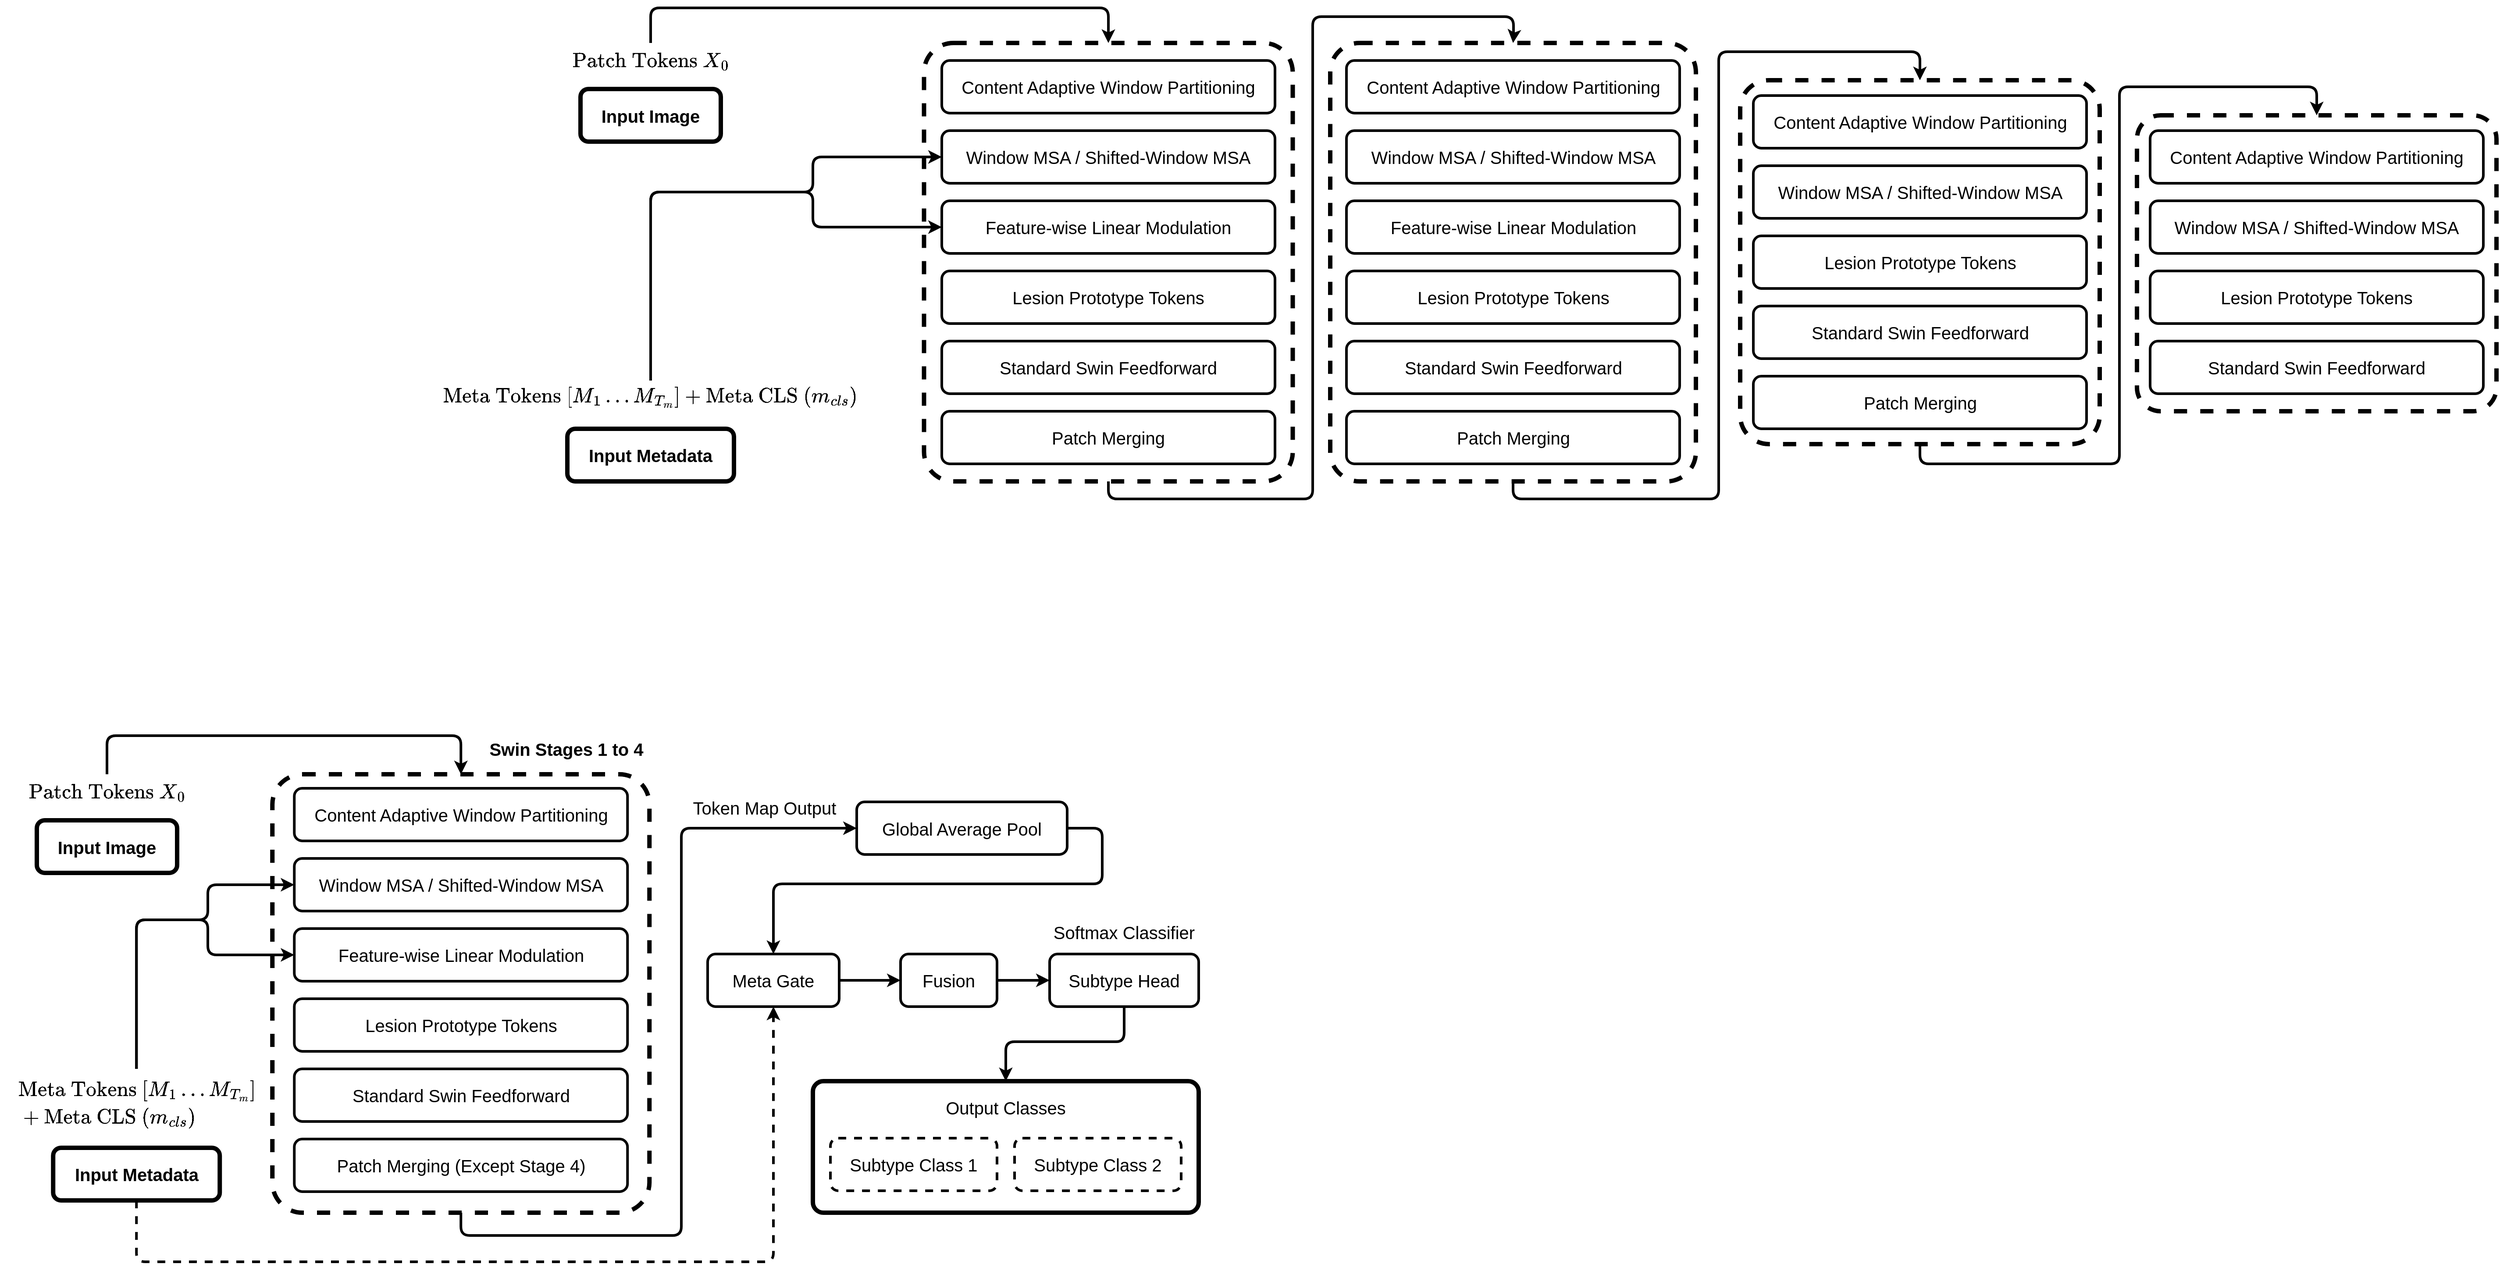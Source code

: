 <mxfile version="28.1.1">
  <diagram name="Page-1" id="LP4Lb6s6A55-pqGKUZwg">
    <mxGraphModel dx="3621" dy="1066" grid="1" gridSize="10" guides="1" tooltips="1" connect="1" arrows="1" fold="1" page="1" pageScale="1" pageWidth="827" pageHeight="1169" math="1" shadow="0">
      <root>
        <mxCell id="0" />
        <mxCell id="1" parent="0" />
        <mxCell id="s6Bo0KcBa6-XlI6CI8b0-150" value="" style="rounded=1;whiteSpace=wrap;html=1;strokeWidth=5;arcSize=8;" vertex="1" parent="1">
          <mxGeometry x="-530" y="1604" width="440" height="150" as="geometry" />
        </mxCell>
        <mxCell id="s6Bo0KcBa6-XlI6CI8b0-39" style="edgeStyle=orthogonalEdgeStyle;rounded=1;orthogonalLoop=1;jettySize=auto;html=1;exitX=0.5;exitY=1;exitDx=0;exitDy=0;entryX=0.5;entryY=0;entryDx=0;entryDy=0;curved=0;strokeWidth=3;" edge="1" parent="1" source="s6Bo0KcBa6-XlI6CI8b0-15" target="s6Bo0KcBa6-XlI6CI8b0-25">
          <mxGeometry relative="1" as="geometry">
            <Array as="points">
              <mxPoint x="-193" y="940" />
              <mxPoint x="40" y="940" />
              <mxPoint x="40" y="390" />
              <mxPoint x="269" y="390" />
              <mxPoint x="269" y="415" />
            </Array>
          </mxGeometry>
        </mxCell>
        <mxCell id="s6Bo0KcBa6-XlI6CI8b0-15" value="" style="rounded=1;whiteSpace=wrap;html=1;strokeWidth=5;dashed=1;arcSize=8;" vertex="1" parent="1">
          <mxGeometry x="-403.25" y="420" width="420.5" height="500" as="geometry" />
        </mxCell>
        <mxCell id="s6Bo0KcBa6-XlI6CI8b0-1" value="&lt;font style=&quot;font-size: 20px; line-height: 140%;&quot;&gt;Input Image&lt;/font&gt;" style="rounded=1;whiteSpace=wrap;html=1;fontStyle=1;strokeColor=default;fillColor=light-dark(#FFFFFF,var(--ge-dark-color, #121212));strokeWidth=5;" vertex="1" parent="1">
          <mxGeometry x="-795" y="472.5" width="160" height="60" as="geometry" />
        </mxCell>
        <mxCell id="s6Bo0KcBa6-XlI6CI8b0-2" value="&lt;font style=&quot;font-size: 20px; line-height: 140%;&quot;&gt;Input Metadata&lt;/font&gt;" style="rounded=1;whiteSpace=wrap;html=1;fontStyle=1;strokeColor=default;fillColor=light-dark(#FFFFFF,var(--ge-dark-color, #121212));strokeWidth=5;" vertex="1" parent="1">
          <mxGeometry x="-810" y="860" width="190" height="60" as="geometry" />
        </mxCell>
        <mxCell id="s6Bo0KcBa6-XlI6CI8b0-51" style="edgeStyle=orthogonalEdgeStyle;rounded=1;orthogonalLoop=1;jettySize=auto;html=1;exitX=0.5;exitY=0;exitDx=0;exitDy=0;entryX=0.5;entryY=0;entryDx=0;entryDy=0;curved=0;strokeWidth=3;" edge="1" parent="1" source="s6Bo0KcBa6-XlI6CI8b0-4" target="s6Bo0KcBa6-XlI6CI8b0-15">
          <mxGeometry relative="1" as="geometry">
            <Array as="points">
              <mxPoint x="-715" y="380" />
              <mxPoint x="-193" y="380" />
            </Array>
          </mxGeometry>
        </mxCell>
        <mxCell id="s6Bo0KcBa6-XlI6CI8b0-4" value="\[&#xa;\text{Patch Tokens } X_0&#xa;\]" style="text;whiteSpace=wrap;align=center;verticalAlign=middle;fontSize=20;" vertex="1" parent="1">
          <mxGeometry x="-820" y="420" width="210" height="40" as="geometry" />
        </mxCell>
        <mxCell id="s6Bo0KcBa6-XlI6CI8b0-53" style="edgeStyle=orthogonalEdgeStyle;rounded=1;orthogonalLoop=1;jettySize=auto;html=1;exitX=0.5;exitY=0;exitDx=0;exitDy=0;entryX=0;entryY=0.5;entryDx=0;entryDy=0;curved=0;strokeWidth=3;" edge="1" parent="1" source="s6Bo0KcBa6-XlI6CI8b0-6" target="s6Bo0KcBa6-XlI6CI8b0-9">
          <mxGeometry relative="1" as="geometry">
            <Array as="points">
              <mxPoint x="-715" y="590" />
              <mxPoint x="-530" y="590" />
              <mxPoint x="-530" y="550" />
            </Array>
          </mxGeometry>
        </mxCell>
        <mxCell id="s6Bo0KcBa6-XlI6CI8b0-54" style="edgeStyle=orthogonalEdgeStyle;rounded=1;orthogonalLoop=1;jettySize=auto;html=1;exitX=0.5;exitY=0;exitDx=0;exitDy=0;entryX=0;entryY=0.5;entryDx=0;entryDy=0;curved=0;strokeWidth=3;" edge="1" parent="1" source="s6Bo0KcBa6-XlI6CI8b0-6" target="s6Bo0KcBa6-XlI6CI8b0-10">
          <mxGeometry relative="1" as="geometry">
            <Array as="points">
              <mxPoint x="-715" y="590" />
              <mxPoint x="-530" y="590" />
              <mxPoint x="-530" y="630" />
            </Array>
          </mxGeometry>
        </mxCell>
        <mxCell id="s6Bo0KcBa6-XlI6CI8b0-6" value="\[&#xa;\text{Meta Tokens } [M_1 \ldots M_{T_m}] + \text{Meta CLS } (m_{cls})&#xa;\]" style="text;whiteSpace=wrap;verticalAlign=middle;fontSize=20;align=center;" vertex="1" parent="1">
          <mxGeometry x="-950" y="805" width="470" height="35" as="geometry" />
        </mxCell>
        <mxCell id="s6Bo0KcBa6-XlI6CI8b0-8" value="&lt;span style=&quot;font-size: 20px;&quot;&gt;Content Adaptive Window Partitioning&lt;/span&gt;" style="rounded=1;whiteSpace=wrap;html=1;fontStyle=0;strokeColor=default;fillColor=light-dark(#FFFFFF,var(--ge-dark-color, #121212));strokeWidth=3;" vertex="1" parent="1">
          <mxGeometry x="-383" y="440" width="380" height="60" as="geometry" />
        </mxCell>
        <mxCell id="s6Bo0KcBa6-XlI6CI8b0-9" value="&lt;font style=&quot;font-size: 20px;&quot;&gt;Window MSA / Shifted-Window MSA&lt;/font&gt;" style="rounded=1;whiteSpace=wrap;html=1;fontStyle=0;strokeColor=default;fillColor=light-dark(#FFFFFF,var(--ge-dark-color, #121212));strokeWidth=3;" vertex="1" parent="1">
          <mxGeometry x="-383" y="520" width="380" height="60" as="geometry" />
        </mxCell>
        <mxCell id="s6Bo0KcBa6-XlI6CI8b0-10" value="&lt;p data-pm-slice=&quot;0 0 []&quot;&gt;&lt;font style=&quot;font-size: 20px;&quot;&gt;Feature-wise Linear Modulation&lt;/font&gt;&lt;/p&gt;" style="rounded=1;whiteSpace=wrap;html=1;fontStyle=0;strokeColor=default;fillColor=light-dark(#FFFFFF,var(--ge-dark-color, #121212));strokeWidth=3;" vertex="1" parent="1">
          <mxGeometry x="-383" y="600" width="380" height="60" as="geometry" />
        </mxCell>
        <mxCell id="s6Bo0KcBa6-XlI6CI8b0-11" value="&lt;p data-pm-slice=&quot;0 0 []&quot;&gt;&lt;font style=&quot;font-size: 20px;&quot;&gt;Lesion Prototype Tokens&lt;/font&gt;&lt;/p&gt;" style="rounded=1;whiteSpace=wrap;html=1;fontStyle=0;strokeColor=default;fillColor=light-dark(#FFFFFF,var(--ge-dark-color, #121212));strokeWidth=3;" vertex="1" parent="1">
          <mxGeometry x="-383" y="680" width="380" height="60" as="geometry" />
        </mxCell>
        <mxCell id="s6Bo0KcBa6-XlI6CI8b0-13" value="&lt;p data-pm-slice=&quot;0 0 []&quot;&gt;&lt;font style=&quot;font-size: 20px; line-height: 180%;&quot;&gt;Standard Swin Feedforward&lt;/font&gt;&lt;/p&gt;" style="rounded=1;whiteSpace=wrap;html=1;fontStyle=0;strokeColor=default;fillColor=light-dark(#FFFFFF,var(--ge-dark-color, #121212));strokeWidth=3;" vertex="1" parent="1">
          <mxGeometry x="-383" y="760" width="380" height="60" as="geometry" />
        </mxCell>
        <mxCell id="s6Bo0KcBa6-XlI6CI8b0-14" value="&lt;p data-pm-slice=&quot;0 0 []&quot;&gt;&lt;font style=&quot;font-size: 20px;&quot;&gt;Patch Merging&lt;/font&gt;&lt;/p&gt;" style="rounded=1;whiteSpace=wrap;html=1;fontStyle=0;strokeColor=default;fillColor=light-dark(#FFFFFF,var(--ge-dark-color, #121212));strokeWidth=3;" vertex="1" parent="1">
          <mxGeometry x="-383" y="840" width="380" height="60" as="geometry" />
        </mxCell>
        <mxCell id="s6Bo0KcBa6-XlI6CI8b0-40" style="edgeStyle=orthogonalEdgeStyle;rounded=1;orthogonalLoop=1;jettySize=auto;html=1;exitX=0.5;exitY=1;exitDx=0;exitDy=0;entryX=0.5;entryY=0;entryDx=0;entryDy=0;curved=0;strokeWidth=3;" edge="1" parent="1" source="s6Bo0KcBa6-XlI6CI8b0-25" target="s6Bo0KcBa6-XlI6CI8b0-32">
          <mxGeometry relative="1" as="geometry">
            <Array as="points">
              <mxPoint x="269" y="940" />
              <mxPoint x="503" y="940" />
              <mxPoint x="503" y="430" />
              <mxPoint x="733" y="430" />
            </Array>
          </mxGeometry>
        </mxCell>
        <mxCell id="s6Bo0KcBa6-XlI6CI8b0-25" value="" style="rounded=1;whiteSpace=wrap;html=1;strokeWidth=5;dashed=1;arcSize=8;" vertex="1" parent="1">
          <mxGeometry x="60" y="420" width="417" height="500" as="geometry" />
        </mxCell>
        <mxCell id="s6Bo0KcBa6-XlI6CI8b0-26" value="&lt;span style=&quot;font-size: 20px;&quot;&gt;Content Adaptive Window Partitioning&lt;/span&gt;" style="rounded=1;whiteSpace=wrap;html=1;fontStyle=0;strokeColor=default;fillColor=light-dark(#FFFFFF,var(--ge-dark-color, #121212));strokeWidth=3;" vertex="1" parent="1">
          <mxGeometry x="78.5" y="440" width="380" height="60" as="geometry" />
        </mxCell>
        <mxCell id="s6Bo0KcBa6-XlI6CI8b0-27" value="&lt;font style=&quot;font-size: 20px;&quot;&gt;Window MSA / Shifted-Window MSA&lt;/font&gt;" style="rounded=1;whiteSpace=wrap;html=1;fontStyle=0;strokeColor=default;fillColor=light-dark(#FFFFFF,var(--ge-dark-color, #121212));strokeWidth=3;" vertex="1" parent="1">
          <mxGeometry x="78.5" y="520" width="380" height="60" as="geometry" />
        </mxCell>
        <mxCell id="s6Bo0KcBa6-XlI6CI8b0-28" value="&lt;p data-pm-slice=&quot;0 0 []&quot;&gt;&lt;font style=&quot;font-size: 20px;&quot;&gt;Feature-wise Linear Modulation&lt;/font&gt;&lt;/p&gt;" style="rounded=1;whiteSpace=wrap;html=1;fontStyle=0;strokeColor=default;fillColor=light-dark(#FFFFFF,var(--ge-dark-color, #121212));strokeWidth=3;" vertex="1" parent="1">
          <mxGeometry x="78.5" y="600" width="380" height="60" as="geometry" />
        </mxCell>
        <mxCell id="s6Bo0KcBa6-XlI6CI8b0-29" value="&lt;p data-pm-slice=&quot;0 0 []&quot;&gt;&lt;font style=&quot;font-size: 20px;&quot;&gt;Lesion Prototype Tokens&lt;/font&gt;&lt;/p&gt;" style="rounded=1;whiteSpace=wrap;html=1;fontStyle=0;strokeColor=default;fillColor=light-dark(#FFFFFF,var(--ge-dark-color, #121212));strokeWidth=3;" vertex="1" parent="1">
          <mxGeometry x="78.5" y="680" width="380" height="60" as="geometry" />
        </mxCell>
        <mxCell id="s6Bo0KcBa6-XlI6CI8b0-30" value="&lt;p data-pm-slice=&quot;0 0 []&quot;&gt;&lt;font style=&quot;font-size: 20px; line-height: 180%;&quot;&gt;Standard Swin Feedforward&lt;/font&gt;&lt;/p&gt;" style="rounded=1;whiteSpace=wrap;html=1;fontStyle=0;strokeColor=default;fillColor=light-dark(#FFFFFF,var(--ge-dark-color, #121212));strokeWidth=3;" vertex="1" parent="1">
          <mxGeometry x="78.5" y="760" width="380" height="60" as="geometry" />
        </mxCell>
        <mxCell id="s6Bo0KcBa6-XlI6CI8b0-31" value="&lt;p data-pm-slice=&quot;0 0 []&quot;&gt;&lt;font style=&quot;font-size: 20px;&quot;&gt;Patch Merging&lt;/font&gt;&lt;/p&gt;" style="rounded=1;whiteSpace=wrap;html=1;fontStyle=0;strokeColor=default;fillColor=light-dark(#FFFFFF,var(--ge-dark-color, #121212));strokeWidth=3;" vertex="1" parent="1">
          <mxGeometry x="78.5" y="840" width="380" height="60" as="geometry" />
        </mxCell>
        <mxCell id="s6Bo0KcBa6-XlI6CI8b0-47" style="edgeStyle=orthogonalEdgeStyle;rounded=1;orthogonalLoop=1;jettySize=auto;html=1;exitX=0.5;exitY=1;exitDx=0;exitDy=0;entryX=0.5;entryY=0;entryDx=0;entryDy=0;curved=0;strokeWidth=3;" edge="1" parent="1" source="s6Bo0KcBa6-XlI6CI8b0-32" target="s6Bo0KcBa6-XlI6CI8b0-41">
          <mxGeometry relative="1" as="geometry">
            <Array as="points">
              <mxPoint x="732" y="900" />
              <mxPoint x="960" y="900" />
              <mxPoint x="960" y="470" />
              <mxPoint x="1185" y="470" />
            </Array>
          </mxGeometry>
        </mxCell>
        <mxCell id="s6Bo0KcBa6-XlI6CI8b0-32" value="" style="rounded=1;whiteSpace=wrap;html=1;strokeWidth=5;dashed=1;arcSize=8;" vertex="1" parent="1">
          <mxGeometry x="527.5" y="462.5" width="410" height="415" as="geometry" />
        </mxCell>
        <mxCell id="s6Bo0KcBa6-XlI6CI8b0-33" value="&lt;span style=&quot;font-size: 20px;&quot;&gt;Content Adaptive Window Partitioning&lt;/span&gt;" style="rounded=1;whiteSpace=wrap;html=1;fontStyle=0;strokeColor=default;fillColor=light-dark(#FFFFFF,var(--ge-dark-color, #121212));strokeWidth=3;" vertex="1" parent="1">
          <mxGeometry x="542.5" y="480" width="380" height="60" as="geometry" />
        </mxCell>
        <mxCell id="s6Bo0KcBa6-XlI6CI8b0-34" value="&lt;font style=&quot;font-size: 20px;&quot;&gt;Window MSA / Shifted-Window MSA&lt;/font&gt;" style="rounded=1;whiteSpace=wrap;html=1;fontStyle=0;strokeColor=default;fillColor=light-dark(#FFFFFF,var(--ge-dark-color, #121212));strokeWidth=3;" vertex="1" parent="1">
          <mxGeometry x="542.5" y="560" width="380" height="60" as="geometry" />
        </mxCell>
        <mxCell id="s6Bo0KcBa6-XlI6CI8b0-36" value="&lt;p data-pm-slice=&quot;0 0 []&quot;&gt;&lt;font style=&quot;font-size: 20px;&quot;&gt;Lesion Prototype Tokens&lt;/font&gt;&lt;/p&gt;" style="rounded=1;whiteSpace=wrap;html=1;fontStyle=0;strokeColor=default;fillColor=light-dark(#FFFFFF,var(--ge-dark-color, #121212));strokeWidth=3;" vertex="1" parent="1">
          <mxGeometry x="542.5" y="640" width="380" height="60" as="geometry" />
        </mxCell>
        <mxCell id="s6Bo0KcBa6-XlI6CI8b0-37" value="&lt;p data-pm-slice=&quot;0 0 []&quot;&gt;&lt;font style=&quot;font-size: 20px; line-height: 180%;&quot;&gt;Standard Swin Feedforward&lt;/font&gt;&lt;/p&gt;" style="rounded=1;whiteSpace=wrap;html=1;fontStyle=0;strokeColor=default;fillColor=light-dark(#FFFFFF,var(--ge-dark-color, #121212));strokeWidth=3;" vertex="1" parent="1">
          <mxGeometry x="542.5" y="720" width="380" height="60" as="geometry" />
        </mxCell>
        <mxCell id="s6Bo0KcBa6-XlI6CI8b0-38" value="&lt;p data-pm-slice=&quot;0 0 []&quot;&gt;&lt;font style=&quot;font-size: 20px;&quot;&gt;Patch Merging&lt;/font&gt;&lt;/p&gt;" style="rounded=1;whiteSpace=wrap;html=1;fontStyle=0;strokeColor=default;fillColor=light-dark(#FFFFFF,var(--ge-dark-color, #121212));strokeWidth=3;" vertex="1" parent="1">
          <mxGeometry x="542.5" y="800" width="380" height="60" as="geometry" />
        </mxCell>
        <mxCell id="s6Bo0KcBa6-XlI6CI8b0-41" value="" style="rounded=1;whiteSpace=wrap;html=1;strokeWidth=5;dashed=1;arcSize=8;" vertex="1" parent="1">
          <mxGeometry x="980" y="502.5" width="410" height="337.5" as="geometry" />
        </mxCell>
        <mxCell id="s6Bo0KcBa6-XlI6CI8b0-42" value="&lt;span style=&quot;font-size: 20px;&quot;&gt;Content Adaptive Window Partitioning&lt;/span&gt;" style="rounded=1;whiteSpace=wrap;html=1;fontStyle=0;strokeColor=default;fillColor=light-dark(#FFFFFF,var(--ge-dark-color, #121212));strokeWidth=3;" vertex="1" parent="1">
          <mxGeometry x="995" y="520" width="380" height="60" as="geometry" />
        </mxCell>
        <mxCell id="s6Bo0KcBa6-XlI6CI8b0-43" value="&lt;font style=&quot;font-size: 20px;&quot;&gt;Window MSA / Shifted-Window MSA&lt;/font&gt;" style="rounded=1;whiteSpace=wrap;html=1;fontStyle=0;strokeColor=default;fillColor=light-dark(#FFFFFF,var(--ge-dark-color, #121212));strokeWidth=3;" vertex="1" parent="1">
          <mxGeometry x="995" y="600" width="380" height="60" as="geometry" />
        </mxCell>
        <mxCell id="s6Bo0KcBa6-XlI6CI8b0-44" value="&lt;p data-pm-slice=&quot;0 0 []&quot;&gt;&lt;font style=&quot;font-size: 20px;&quot;&gt;Lesion Prototype Tokens&lt;/font&gt;&lt;/p&gt;" style="rounded=1;whiteSpace=wrap;html=1;fontStyle=0;strokeColor=default;fillColor=light-dark(#FFFFFF,var(--ge-dark-color, #121212));strokeWidth=3;" vertex="1" parent="1">
          <mxGeometry x="995" y="680" width="380" height="60" as="geometry" />
        </mxCell>
        <mxCell id="s6Bo0KcBa6-XlI6CI8b0-45" value="&lt;p data-pm-slice=&quot;0 0 []&quot;&gt;&lt;font style=&quot;font-size: 20px; line-height: 180%;&quot;&gt;Standard Swin Feedforward&lt;/font&gt;&lt;/p&gt;" style="rounded=1;whiteSpace=wrap;html=1;fontStyle=0;strokeColor=default;fillColor=light-dark(#FFFFFF,var(--ge-dark-color, #121212));strokeWidth=3;" vertex="1" parent="1">
          <mxGeometry x="995" y="760" width="380" height="60" as="geometry" />
        </mxCell>
        <mxCell id="s6Bo0KcBa6-XlI6CI8b0-134" style="edgeStyle=orthogonalEdgeStyle;rounded=1;orthogonalLoop=1;jettySize=auto;html=1;exitX=0.5;exitY=1;exitDx=0;exitDy=0;curved=0;strokeWidth=3;entryX=0;entryY=0.5;entryDx=0;entryDy=0;" edge="1" parent="1" source="s6Bo0KcBa6-XlI6CI8b0-91" target="s6Bo0KcBa6-XlI6CI8b0-132">
          <mxGeometry relative="1" as="geometry">
            <mxPoint x="-520" y="1250" as="targetPoint" />
            <Array as="points">
              <mxPoint x="-931" y="1780" />
              <mxPoint x="-680" y="1780" />
              <mxPoint x="-680" y="1316" />
            </Array>
          </mxGeometry>
        </mxCell>
        <mxCell id="s6Bo0KcBa6-XlI6CI8b0-91" value="" style="rounded=1;whiteSpace=wrap;html=1;strokeWidth=5;dashed=1;arcSize=8;" vertex="1" parent="1">
          <mxGeometry x="-1146.38" y="1254" width="430" height="500" as="geometry" />
        </mxCell>
        <mxCell id="s6Bo0KcBa6-XlI6CI8b0-92" value="&lt;font style=&quot;font-size: 20px; line-height: 140%;&quot;&gt;Input Image&lt;/font&gt;" style="rounded=1;whiteSpace=wrap;html=1;fontStyle=1;strokeColor=default;fillColor=light-dark(#FFFFFF,var(--ge-dark-color, #121212));strokeWidth=5;" vertex="1" parent="1">
          <mxGeometry x="-1415" y="1306.5" width="160" height="60" as="geometry" />
        </mxCell>
        <mxCell id="s6Bo0KcBa6-XlI6CI8b0-139" style="edgeStyle=orthogonalEdgeStyle;rounded=1;orthogonalLoop=1;jettySize=auto;html=1;exitX=0.5;exitY=1;exitDx=0;exitDy=0;entryX=0.5;entryY=1;entryDx=0;entryDy=0;curved=0;strokeWidth=3;dashed=1;" edge="1" parent="1" source="s6Bo0KcBa6-XlI6CI8b0-93" target="s6Bo0KcBa6-XlI6CI8b0-136">
          <mxGeometry relative="1" as="geometry">
            <Array as="points">
              <mxPoint x="-1301" y="1810" />
              <mxPoint x="-575" y="1810" />
            </Array>
          </mxGeometry>
        </mxCell>
        <mxCell id="s6Bo0KcBa6-XlI6CI8b0-93" value="&lt;font style=&quot;font-size: 20px; line-height: 140%;&quot;&gt;Input Metadata&lt;/font&gt;" style="rounded=1;whiteSpace=wrap;html=1;fontStyle=1;strokeColor=default;fillColor=light-dark(#FFFFFF,var(--ge-dark-color, #121212));strokeWidth=5;" vertex="1" parent="1">
          <mxGeometry x="-1396.38" y="1680" width="190" height="60" as="geometry" />
        </mxCell>
        <mxCell id="s6Bo0KcBa6-XlI6CI8b0-94" style="edgeStyle=orthogonalEdgeStyle;rounded=1;orthogonalLoop=1;jettySize=auto;html=1;exitX=0.5;exitY=0;exitDx=0;exitDy=0;curved=0;strokeWidth=3;entryX=0.5;entryY=0;entryDx=0;entryDy=0;" edge="1" parent="1" source="s6Bo0KcBa6-XlI6CI8b0-95" target="s6Bo0KcBa6-XlI6CI8b0-91">
          <mxGeometry relative="1" as="geometry">
            <Array as="points">
              <mxPoint x="-1335" y="1210" />
              <mxPoint x="-931" y="1210" />
            </Array>
            <mxPoint x="-780" y="1140" as="targetPoint" />
          </mxGeometry>
        </mxCell>
        <mxCell id="s6Bo0KcBa6-XlI6CI8b0-95" value="\[&#xa;\text{Patch Tokens } X_0&#xa;\]" style="text;whiteSpace=wrap;align=center;verticalAlign=middle;fontSize=20;" vertex="1" parent="1">
          <mxGeometry x="-1440" y="1254" width="210" height="40" as="geometry" />
        </mxCell>
        <mxCell id="s6Bo0KcBa6-XlI6CI8b0-96" style="edgeStyle=orthogonalEdgeStyle;rounded=1;orthogonalLoop=1;jettySize=auto;html=1;exitX=0.5;exitY=0;exitDx=0;exitDy=0;entryX=0;entryY=0.5;entryDx=0;entryDy=0;curved=0;strokeWidth=3;" edge="1" parent="1" source="s6Bo0KcBa6-XlI6CI8b0-126" target="s6Bo0KcBa6-XlI6CI8b0-100">
          <mxGeometry relative="1" as="geometry">
            <Array as="points">
              <mxPoint x="-1301" y="1420" />
              <mxPoint x="-1220" y="1420" />
              <mxPoint x="-1220" y="1380" />
            </Array>
            <mxPoint x="-1405" y="1635" as="sourcePoint" />
          </mxGeometry>
        </mxCell>
        <mxCell id="s6Bo0KcBa6-XlI6CI8b0-97" style="edgeStyle=orthogonalEdgeStyle;rounded=1;orthogonalLoop=1;jettySize=auto;html=1;entryX=0;entryY=0.5;entryDx=0;entryDy=0;curved=0;strokeWidth=3;exitX=0.5;exitY=0;exitDx=0;exitDy=0;" edge="1" parent="1" source="s6Bo0KcBa6-XlI6CI8b0-126" target="s6Bo0KcBa6-XlI6CI8b0-101">
          <mxGeometry relative="1" as="geometry">
            <Array as="points">
              <mxPoint x="-1301" y="1420" />
              <mxPoint x="-1220" y="1420" />
              <mxPoint x="-1220" y="1460" />
            </Array>
            <mxPoint x="-1350" y="1540" as="sourcePoint" />
          </mxGeometry>
        </mxCell>
        <mxCell id="s6Bo0KcBa6-XlI6CI8b0-99" value="&lt;span style=&quot;font-size: 20px;&quot;&gt;Content Adaptive Window Partitioning&lt;/span&gt;" style="rounded=1;whiteSpace=wrap;html=1;fontStyle=0;strokeColor=default;fillColor=light-dark(#FFFFFF,var(--ge-dark-color, #121212));strokeWidth=3;" vertex="1" parent="1">
          <mxGeometry x="-1121.38" y="1270" width="380" height="60" as="geometry" />
        </mxCell>
        <mxCell id="s6Bo0KcBa6-XlI6CI8b0-100" value="&lt;font style=&quot;font-size: 20px;&quot;&gt;Window MSA / Shifted-Window MSA&lt;/font&gt;" style="rounded=1;whiteSpace=wrap;html=1;fontStyle=0;strokeColor=default;fillColor=light-dark(#FFFFFF,var(--ge-dark-color, #121212));strokeWidth=3;" vertex="1" parent="1">
          <mxGeometry x="-1121.38" y="1350" width="380" height="60" as="geometry" />
        </mxCell>
        <mxCell id="s6Bo0KcBa6-XlI6CI8b0-101" value="&lt;p data-pm-slice=&quot;0 0 []&quot;&gt;&lt;font style=&quot;font-size: 20px;&quot;&gt;Feature-wise Linear Modulation&lt;/font&gt;&lt;/p&gt;" style="rounded=1;whiteSpace=wrap;html=1;fontStyle=0;strokeColor=default;fillColor=light-dark(#FFFFFF,var(--ge-dark-color, #121212));strokeWidth=3;" vertex="1" parent="1">
          <mxGeometry x="-1121.38" y="1430" width="380" height="60" as="geometry" />
        </mxCell>
        <mxCell id="s6Bo0KcBa6-XlI6CI8b0-102" value="&lt;p data-pm-slice=&quot;0 0 []&quot;&gt;&lt;font style=&quot;font-size: 20px;&quot;&gt;Lesion Prototype Tokens&lt;/font&gt;&lt;/p&gt;" style="rounded=1;whiteSpace=wrap;html=1;fontStyle=0;strokeColor=default;fillColor=light-dark(#FFFFFF,var(--ge-dark-color, #121212));strokeWidth=3;" vertex="1" parent="1">
          <mxGeometry x="-1121.38" y="1510" width="380" height="60" as="geometry" />
        </mxCell>
        <mxCell id="s6Bo0KcBa6-XlI6CI8b0-103" value="&lt;p data-pm-slice=&quot;0 0 []&quot;&gt;&lt;font style=&quot;font-size: 20px; line-height: 180%;&quot;&gt;Standard Swin Feedforward&lt;/font&gt;&lt;/p&gt;" style="rounded=1;whiteSpace=wrap;html=1;fontStyle=0;strokeColor=default;fillColor=light-dark(#FFFFFF,var(--ge-dark-color, #121212));strokeWidth=3;" vertex="1" parent="1">
          <mxGeometry x="-1121.38" y="1590" width="380" height="60" as="geometry" />
        </mxCell>
        <mxCell id="s6Bo0KcBa6-XlI6CI8b0-104" value="&lt;p data-pm-slice=&quot;0 0 []&quot;&gt;&lt;font style=&quot;font-size: 20px;&quot;&gt;Patch Merging (Except Stage 4)&lt;/font&gt;&lt;/p&gt;" style="rounded=1;whiteSpace=wrap;html=1;fontStyle=0;strokeColor=default;fillColor=light-dark(#FFFFFF,var(--ge-dark-color, #121212));strokeWidth=3;" vertex="1" parent="1">
          <mxGeometry x="-1121.38" y="1670" width="380" height="60" as="geometry" />
        </mxCell>
        <mxCell id="s6Bo0KcBa6-XlI6CI8b0-126" value="\[&#xa;\begin{aligned}&#xa;&amp;\text{Meta Tokens } [M_1 \ldots M_{T_m}] \\&#xa;&amp;+ \text{Meta CLS } (m_{cls})&#xa;\end{aligned}&#xa;\]" style="text;whiteSpace=wrap;fontSize=20;align=center;verticalAlign=middle;" vertex="1" parent="1">
          <mxGeometry x="-1456.38" y="1590" width="310" height="80" as="geometry" />
        </mxCell>
        <mxCell id="s6Bo0KcBa6-XlI6CI8b0-127" value="&lt;font style=&quot;font-size: 20px;&quot;&gt;Swin Stages 1 to 4&lt;/font&gt;" style="text;html=1;align=center;verticalAlign=middle;whiteSpace=wrap;rounded=0;fontStyle=1" vertex="1" parent="1">
          <mxGeometry x="-906.38" y="1210" width="190" height="30" as="geometry" />
        </mxCell>
        <mxCell id="s6Bo0KcBa6-XlI6CI8b0-154" style="edgeStyle=orthogonalEdgeStyle;rounded=1;orthogonalLoop=1;jettySize=auto;html=1;exitX=1;exitY=0.5;exitDx=0;exitDy=0;curved=0;strokeWidth=3;" edge="1" parent="1" source="s6Bo0KcBa6-XlI6CI8b0-132" target="s6Bo0KcBa6-XlI6CI8b0-136">
          <mxGeometry relative="1" as="geometry">
            <Array as="points">
              <mxPoint x="-200" y="1315" />
              <mxPoint x="-200" y="1379" />
              <mxPoint x="-575" y="1379" />
            </Array>
          </mxGeometry>
        </mxCell>
        <mxCell id="s6Bo0KcBa6-XlI6CI8b0-132" value="&lt;font style=&quot;font-size: 20px;&quot;&gt;Global Average Pool&lt;/font&gt;" style="rounded=1;whiteSpace=wrap;html=1;fontStyle=0;strokeColor=default;fillColor=light-dark(#FFFFFF,var(--ge-dark-color, #121212));strokeWidth=3;" vertex="1" parent="1">
          <mxGeometry x="-480" y="1285.5" width="240" height="60" as="geometry" />
        </mxCell>
        <mxCell id="s6Bo0KcBa6-XlI6CI8b0-135" value="&lt;font style=&quot;font-size: 20px;&quot;&gt;Token Map Output&lt;/font&gt;" style="text;html=1;align=center;verticalAlign=middle;whiteSpace=wrap;rounded=0;fontStyle=0" vertex="1" parent="1">
          <mxGeometry x="-680" y="1276.5" width="190" height="30" as="geometry" />
        </mxCell>
        <mxCell id="s6Bo0KcBa6-XlI6CI8b0-142" style="edgeStyle=orthogonalEdgeStyle;rounded=0;orthogonalLoop=1;jettySize=auto;html=1;exitX=1;exitY=0.5;exitDx=0;exitDy=0;strokeWidth=3;" edge="1" parent="1" source="s6Bo0KcBa6-XlI6CI8b0-136" target="s6Bo0KcBa6-XlI6CI8b0-141">
          <mxGeometry relative="1" as="geometry" />
        </mxCell>
        <mxCell id="s6Bo0KcBa6-XlI6CI8b0-136" value="&lt;font style=&quot;font-size: 20px;&quot;&gt;Meta Gate&lt;/font&gt;" style="rounded=1;whiteSpace=wrap;html=1;fontStyle=0;strokeColor=default;fillColor=light-dark(#FFFFFF,var(--ge-dark-color, #121212));strokeWidth=3;" vertex="1" parent="1">
          <mxGeometry x="-650" y="1459" width="150" height="60" as="geometry" />
        </mxCell>
        <mxCell id="s6Bo0KcBa6-XlI6CI8b0-155" style="edgeStyle=orthogonalEdgeStyle;rounded=0;orthogonalLoop=1;jettySize=auto;html=1;exitX=1;exitY=0.5;exitDx=0;exitDy=0;strokeWidth=3;" edge="1" parent="1" source="s6Bo0KcBa6-XlI6CI8b0-141" target="s6Bo0KcBa6-XlI6CI8b0-143">
          <mxGeometry relative="1" as="geometry" />
        </mxCell>
        <mxCell id="s6Bo0KcBa6-XlI6CI8b0-141" value="&lt;font style=&quot;font-size: 20px;&quot;&gt;Fusion&lt;/font&gt;" style="rounded=1;whiteSpace=wrap;html=1;fontStyle=0;strokeColor=default;fillColor=light-dark(#FFFFFF,var(--ge-dark-color, #121212));strokeWidth=3;" vertex="1" parent="1">
          <mxGeometry x="-430" y="1459" width="110" height="60" as="geometry" />
        </mxCell>
        <mxCell id="s6Bo0KcBa6-XlI6CI8b0-153" style="edgeStyle=orthogonalEdgeStyle;rounded=1;orthogonalLoop=1;jettySize=auto;html=1;exitX=0.5;exitY=1;exitDx=0;exitDy=0;entryX=0.5;entryY=0;entryDx=0;entryDy=0;curved=0;strokeWidth=3;" edge="1" parent="1" source="s6Bo0KcBa6-XlI6CI8b0-143" target="s6Bo0KcBa6-XlI6CI8b0-150">
          <mxGeometry relative="1" as="geometry">
            <Array as="points">
              <mxPoint x="-193" y="1559" />
              <mxPoint x="-318" y="1559" />
            </Array>
          </mxGeometry>
        </mxCell>
        <mxCell id="s6Bo0KcBa6-XlI6CI8b0-143" value="&lt;font style=&quot;font-size: 20px;&quot;&gt; Subtype Head&lt;/font&gt;" style="rounded=1;whiteSpace=wrap;html=1;fontStyle=0;strokeColor=default;fillColor=light-dark(#FFFFFF,var(--ge-dark-color, #121212));strokeWidth=3;" vertex="1" parent="1">
          <mxGeometry x="-260" y="1459" width="170" height="60" as="geometry" />
        </mxCell>
        <mxCell id="s6Bo0KcBa6-XlI6CI8b0-145" value="&lt;font style=&quot;font-size: 20px;&quot;&gt;Softmax Classifier&lt;/font&gt;" style="text;html=1;align=center;verticalAlign=middle;whiteSpace=wrap;rounded=0;fontStyle=0" vertex="1" parent="1">
          <mxGeometry x="-270" y="1419" width="190" height="30" as="geometry" />
        </mxCell>
        <mxCell id="s6Bo0KcBa6-XlI6CI8b0-146" value="&lt;span style=&quot;font-size: 20px;&quot;&gt;Subtype Class 1&lt;/span&gt;" style="rounded=1;whiteSpace=wrap;html=1;fontStyle=0;strokeColor=default;fillColor=light-dark(#FFFFFF,var(--ge-dark-color, #121212));strokeWidth=3;dashed=1;" vertex="1" parent="1">
          <mxGeometry x="-510" y="1669" width="190" height="60" as="geometry" />
        </mxCell>
        <mxCell id="s6Bo0KcBa6-XlI6CI8b0-147" value="&lt;span style=&quot;font-size: 20px;&quot;&gt;Subtype Class 2&lt;/span&gt;" style="rounded=1;whiteSpace=wrap;html=1;fontStyle=0;strokeColor=default;fillColor=light-dark(#FFFFFF,var(--ge-dark-color, #121212));strokeWidth=3;dashed=1;" vertex="1" parent="1">
          <mxGeometry x="-300" y="1669" width="190" height="60" as="geometry" />
        </mxCell>
        <mxCell id="s6Bo0KcBa6-XlI6CI8b0-151" value="&lt;font style=&quot;font-size: 20px;&quot;&gt;Output Classes&lt;/font&gt;" style="text;html=1;align=center;verticalAlign=middle;whiteSpace=wrap;rounded=0;fontStyle=0" vertex="1" parent="1">
          <mxGeometry x="-380" y="1619" width="140" height="30" as="geometry" />
        </mxCell>
      </root>
    </mxGraphModel>
  </diagram>
</mxfile>
